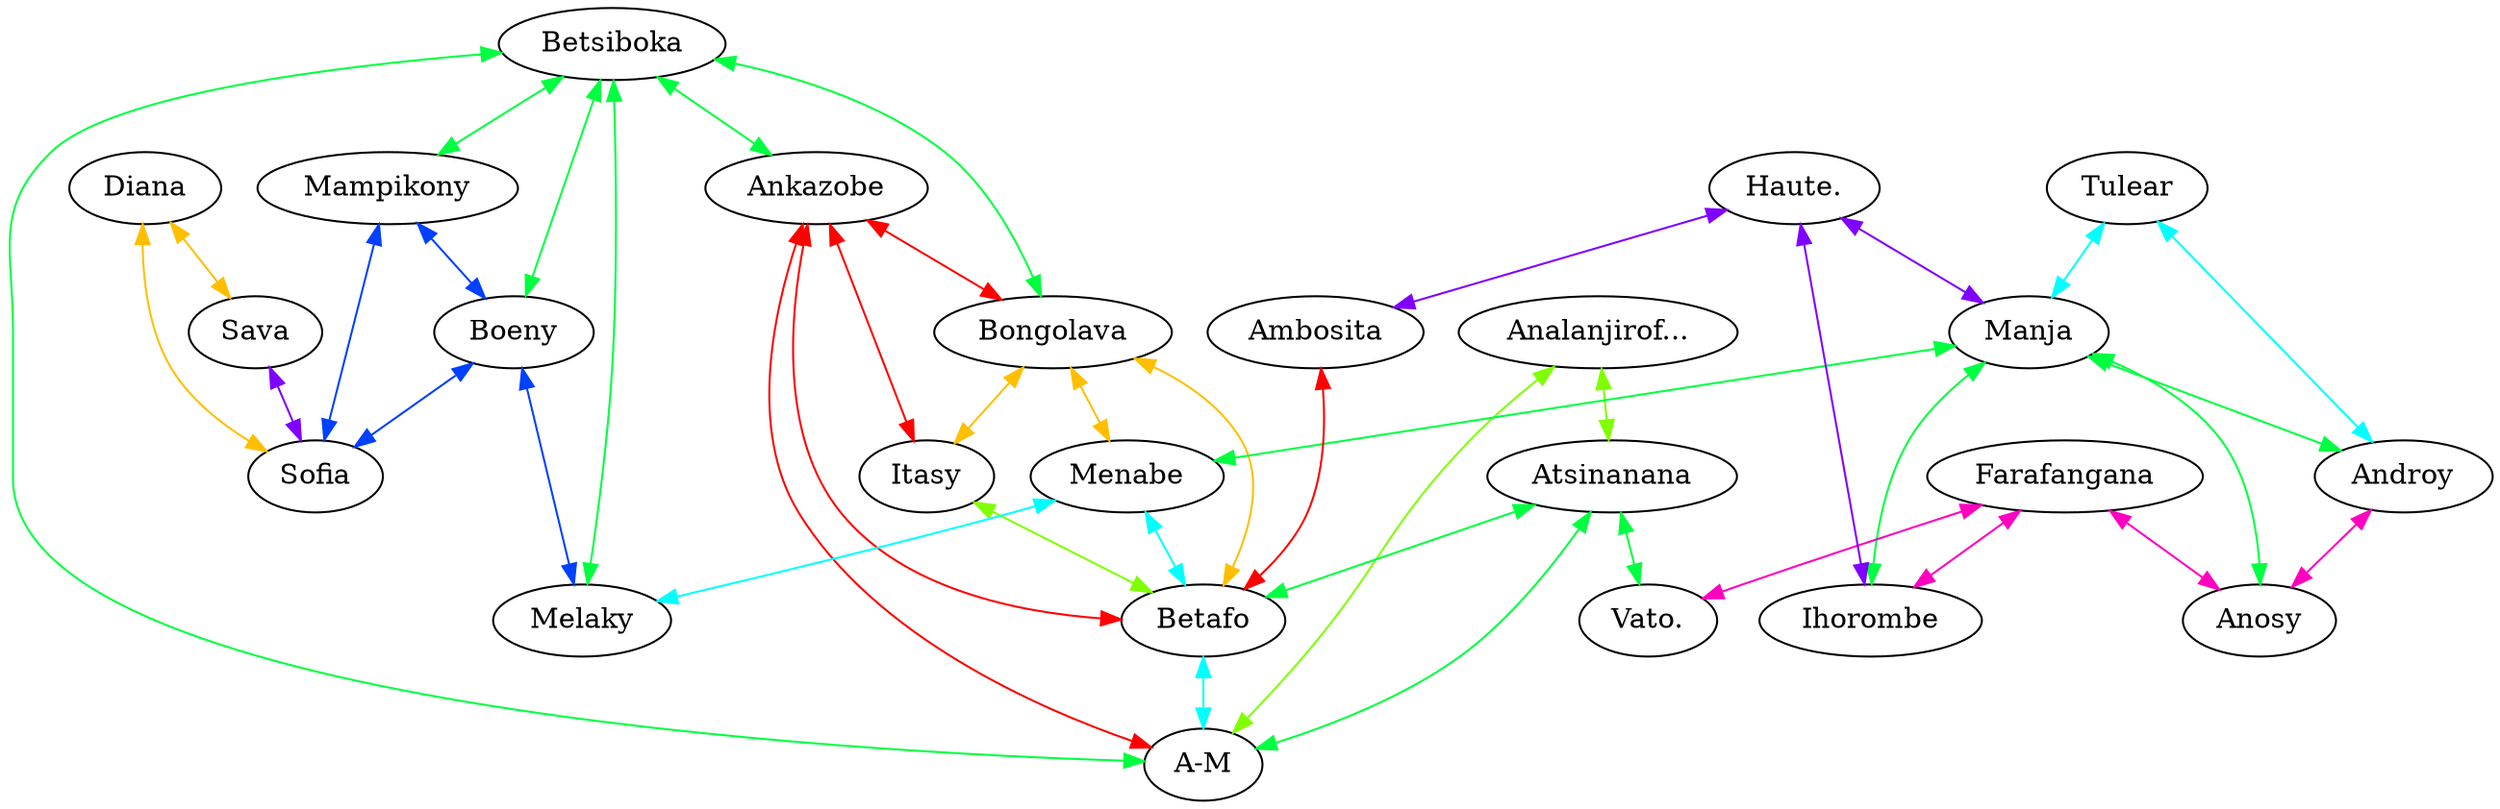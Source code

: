 graph x {
"Diana" [pos="5.29166666666667,-1.70833333333333",label="Diana"]
"Sava" [pos="5.68055555555556,-2.15277777777778",label="Sava"]
"Sofia" [pos="4.38888888888889,-2.38888888888889",label="Sofia"]
"Mampikony" [pos="4.77777777777778,-2.69444444444444",label="Mampikony"]
"Melaky" [pos="2.20833333333333,-3.51388888888889",label="Melaky"]
"Analanjirofo" [pos="5.25,-3.31944444444444",label="Analanjirof..."]
"A-M" [pos="4.30555555555556,-4.08333333333333",label="A-M"]
"Atsinanana" [pos="4.48611111111111,-5.01388888888889",label="Atsinanana"]
"Ankazobe" [pos="3.72222222222222,-4.375",label="Ankazobe"]
"Itasy" [pos="3.33333333333333,-4.54166666666667",label="Itasy"]
"Bongolava" [pos="2.81944444444444,-4.27777777777778",label="Bongolava"]
"Betafo" [pos="3.33333333333333,-5.04166666666667",label="Betafo"]
"Menabe" [pos="1.875,-5.11111111111111",label="Menabe"]
"Manja" [pos="1.29166666666667,-6.43055555555556",label="Manja"]
"Tulear" [pos="0.888888888888889,-7.58333333333333",label="Tulear"]
"Androy" [pos="1.56944444444444,-7.58333333333333",label="Androy"]
"Anosy" [pos="2.11111111111111,-7.54166666666667",label="Anosy"]
"Vato." [pos="3.58333333333333,-5.90277777777778",label="Vato."]
"Farafangana" [pos="3.02777777777778,-7",label="Farafangana"]
"Ihorombe" [pos="2.55555555555556,-6.65277777777778",label="Ihorombe"]
"Haute." [pos="2.79166666666667,-6.05555555555556",label="Haute."]
"Ambosita" [pos="3.22222222222222,-5.47222222222222",label="Ambosita"]
"Boeny" [pos="3.22222222222222,-2.95833333333333",label="Boeny"]
"Betsiboka" [pos="3.79166666666667,-3.30555555555556",label="Betsiboka"]
"Diana" -- "Sava" [dir="both",color="0.125,1,1"]
"Diana" -- "Sofia" [dir="both",color="0.125,1,1"]
"Analanjirofo" -- "A-M" [dir="both",color="0.25,1,1"]
"Analanjirofo" -- "Atsinanana" [dir="both",color="0.25,1,1"]
"Betsiboka" -- "Bongolava" [dir="both",color="0.375,1,1"]
"Betsiboka" -- "Melaky" [dir="both",color="0.375,1,1"]
"Betsiboka" -- "A-M" [dir="both",color="0.375,1,1"]
"Betsiboka" -- "Boeny" [dir="both",color="0.375,1,1"]
"Betsiboka" -- "Mampikony" [dir="both",color="0.375,1,1"]
"Betsiboka" -- "Ankazobe" [dir="both",color="0.375,1,1"]
"Tulear" -- "Manja" [dir="both",color="0.5,1,1"]
"Tulear" -- "Androy" [dir="both",color="0.5,1,1"]
"Mampikony" -- "Boeny" [dir="both",color="0.625,1,1"]
"Mampikony" -- "Sofia" [dir="both",color="0.625,1,1"]
"Haute." -- "Manja" [dir="both",color="0.75,1,1"]
"Haute." -- "Ambosita" [dir="both",color="0.75,1,1"]
"Haute." -- "Ihorombe" [dir="both",color="0.75,1,1"]
"Farafangana" -- "Anosy" [dir="both",color="0.875,1,1"]
"Farafangana" -- "Vato." [dir="both",color="0.875,1,1"]
"Farafangana" -- "Ihorombe" [dir="both",color="0.875,1,1"]
"Ankazobe" -- "Bongolava" [dir="both",color="1,1,1"]
"Ankazobe" -- "Itasy" [dir="both",color="1,1,1"]
"Ankazobe" -- "A-M" [dir="both",color="1,1,1"]
"Ankazobe" -- "Betafo" [dir="both",color="1,1,1"]
"Bongolava" -- "Itasy" [dir="both",color="0.125,1,1"]
"Bongolava" -- "Menabe" [dir="both",color="0.125,1,1"]
"Bongolava" -- "Betafo" [dir="both",color="0.125,1,1"]
"Itasy" -- "Betafo" [dir="both",color="0.25,1,1"]
"Manja" -- "Menabe" [dir="both",color="0.375,1,1"]
"Manja" -- "Androy" [dir="both",color="0.375,1,1"]
"Manja" -- "Anosy" [dir="both",color="0.375,1,1"]
"Manja" -- "Ihorombe" [dir="both",color="0.375,1,1"]
"Menabe" -- "Melaky" [dir="both",color="0.5,1,1"]
"Menabe" -- "Betafo" [dir="both",color="0.5,1,1"]
"Boeny" -- "Melaky" [dir="both",color="0.625,1,1"]
"Boeny" -- "Sofia" [dir="both",color="0.625,1,1"]
"Sava" -- "Sofia" [dir="both",color="0.75,1,1"]
"Androy" -- "Anosy" [dir="both",color="0.875,1,1"]
"Ambosita" -- "Betafo" [dir="both",color="1,1,1"]
"Atsinanana" -- "A-M" [dir="both",color="0.375,1,1"]
"Atsinanana" -- "Vato." [dir="both",color="0.375,1,1"]
"Atsinanana" -- "Betafo" [dir="both",color="0.375,1,1"]
"Betafo" -- "A-M" [dir="both",color="0.5,1,1"]
}

